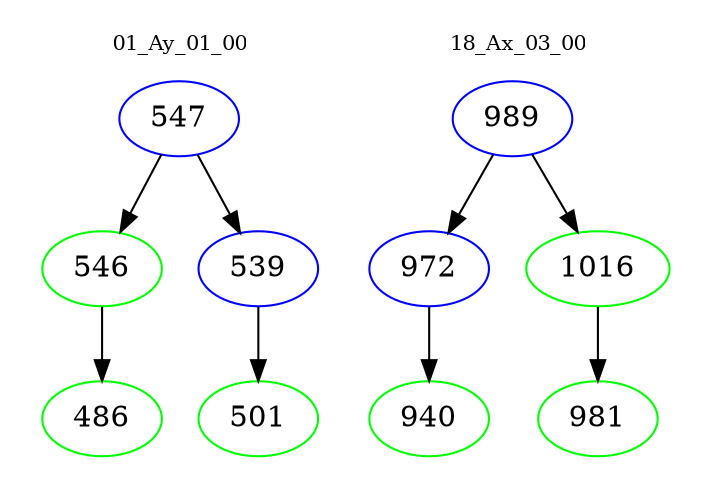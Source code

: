 digraph{
subgraph cluster_0 {
color = white
label = "01_Ay_01_00";
fontsize=10;
T0_547 [label="547", color="blue"]
T0_547 -> T0_546 [color="black"]
T0_546 [label="546", color="green"]
T0_546 -> T0_486 [color="black"]
T0_486 [label="486", color="green"]
T0_547 -> T0_539 [color="black"]
T0_539 [label="539", color="blue"]
T0_539 -> T0_501 [color="black"]
T0_501 [label="501", color="green"]
}
subgraph cluster_1 {
color = white
label = "18_Ax_03_00";
fontsize=10;
T1_989 [label="989", color="blue"]
T1_989 -> T1_972 [color="black"]
T1_972 [label="972", color="blue"]
T1_972 -> T1_940 [color="black"]
T1_940 [label="940", color="green"]
T1_989 -> T1_1016 [color="black"]
T1_1016 [label="1016", color="green"]
T1_1016 -> T1_981 [color="black"]
T1_981 [label="981", color="green"]
}
}
